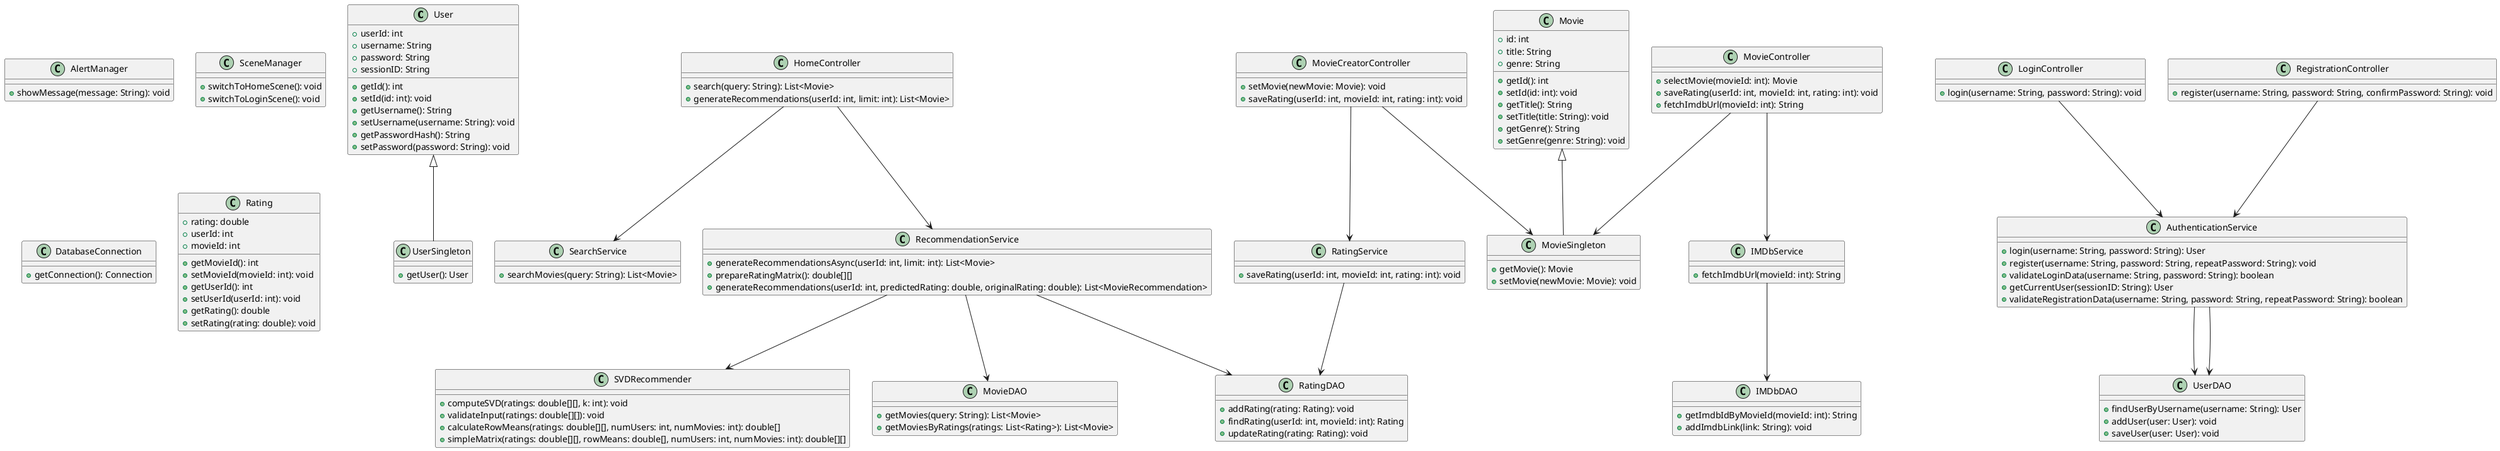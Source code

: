 @startuml
class User {
    + userId: int
    + username: String
    + password: String
    + sessionID: String
    + getId(): int
    + setId(id: int): void
    + getUsername(): String
    + setUsername(username: String): void
    + getPasswordHash(): String
    + setPassword(password: String): void
}

class HomeController {
    + search(query: String): List<Movie>
    + generateRecommendations(userId: int, limit: int): List<Movie>
}

class SearchService {
    + searchMovies(query: String): List<Movie>
}

class RecommendationService {
    + generateRecommendationsAsync(userId: int, limit: int): List<Movie>
    + prepareRatingMatrix(): double[][]
    + generateRecommendations(userId: int, predictedRating: double, originalRating: double): List<MovieRecommendation>
}

class MovieController {
    + selectMovie(movieId: int): Movie
    + saveRating(userId: int, movieId: int, rating: int): void
    + fetchImdbUrl(movieId: int): String
}

class MovieCreatorController {
    + setMovie(newMovie: Movie): void
    + saveRating(userId: int, movieId: int, rating: int): void
}

class LoginController {
    + login(username: String, password: String): void
}

class RegistrationController {
    + register(username: String, password: String, confirmPassword: String): void
}

class AuthenticationService {
    + login(username: String, password: String): User
    + register(username: String, password: String, repeatPassword: String): void
    + validateLoginData(username: String, password: String): boolean
    + getCurrentUser(sessionID: String): User
    + validateRegistrationData(username: String, password: String, repeatPassword: String): boolean
}

class SVDRecommender {
    + computeSVD(ratings: double[][], k: int): void
    + validateInput(ratings: double[][]): void
    + calculateRowMeans(ratings: double[][], numUsers: int, numMovies: int): double[]
    + simpleMatrix(ratings: double[][], rowMeans: double[], numUsers: int, numMovies: int): double[][]
}

class MovieSingleton {
    + getMovie(): Movie
    + setMovie(newMovie: Movie): void
}

class UserSingleton {
    + getUser(): User
}

class MovieDAO {
    + getMovies(query: String): List<Movie>
    + getMoviesByRatings(ratings: List<Rating>): List<Movie>
}

class UserDAO {
    + findUserByUsername(username: String): User
    + addUser(user: User): void
    + saveUser(user: User): void
}

class RatingDAO {
    + addRating(rating: Rating): void
    + findRating(userId: int, movieId: int): Rating
    + updateRating(rating: Rating): void
}

class IMDbDAO {
    + getImdbIdByMovieId(movieId: int): String
    + addImdbLink(link: String): void
}

class RatingService {
    + saveRating(userId: int, movieId: int, rating: int): void
}

class IMDbService {
    + fetchImdbUrl(movieId: int): String
}

class AlertManager {
    + showMessage(message: String): void
}

class SceneManager {
    + switchToHomeScene(): void
    + switchToLoginScene(): void
}

class DatabaseConnection {
    + getConnection(): Connection
}

class Movie {
    + id: int
    + title: String
    + genre: String
    + getId(): int
    + setId(id: int): void
    + getTitle(): String
    + setTitle(title: String): void
    + getGenre(): String
    + setGenre(genre: String): void
}

class Rating {
    + rating: double
    + userId: int
    + movieId: int
    + getMovieId(): int
    + setMovieId(movieId: int): void
    + getUserId(): int
    + setUserId(userId: int): void
    + getRating(): double
    + setRating(rating: double): void
}

' Relacje UML
User <|-- UserSingleton
Movie <|-- MovieSingleton
HomeController --> SearchService
HomeController --> RecommendationService
MovieController --> MovieSingleton
MovieController --> IMDbService
IMDbService --> IMDbDAO
RecommendationService --> RatingDAO
RecommendationService --> MovieDAO
RecommendationService --> SVDRecommender
AuthenticationService --> UserDAO
RatingService --> RatingDAO
MovieCreatorController --> RatingService
MovieCreatorController --> MovieSingleton

' Zależności związane z logowaniem i rejestracją
LoginController --> AuthenticationService
RegistrationController --> AuthenticationService
AuthenticationService --> UserDAO
@enduml
